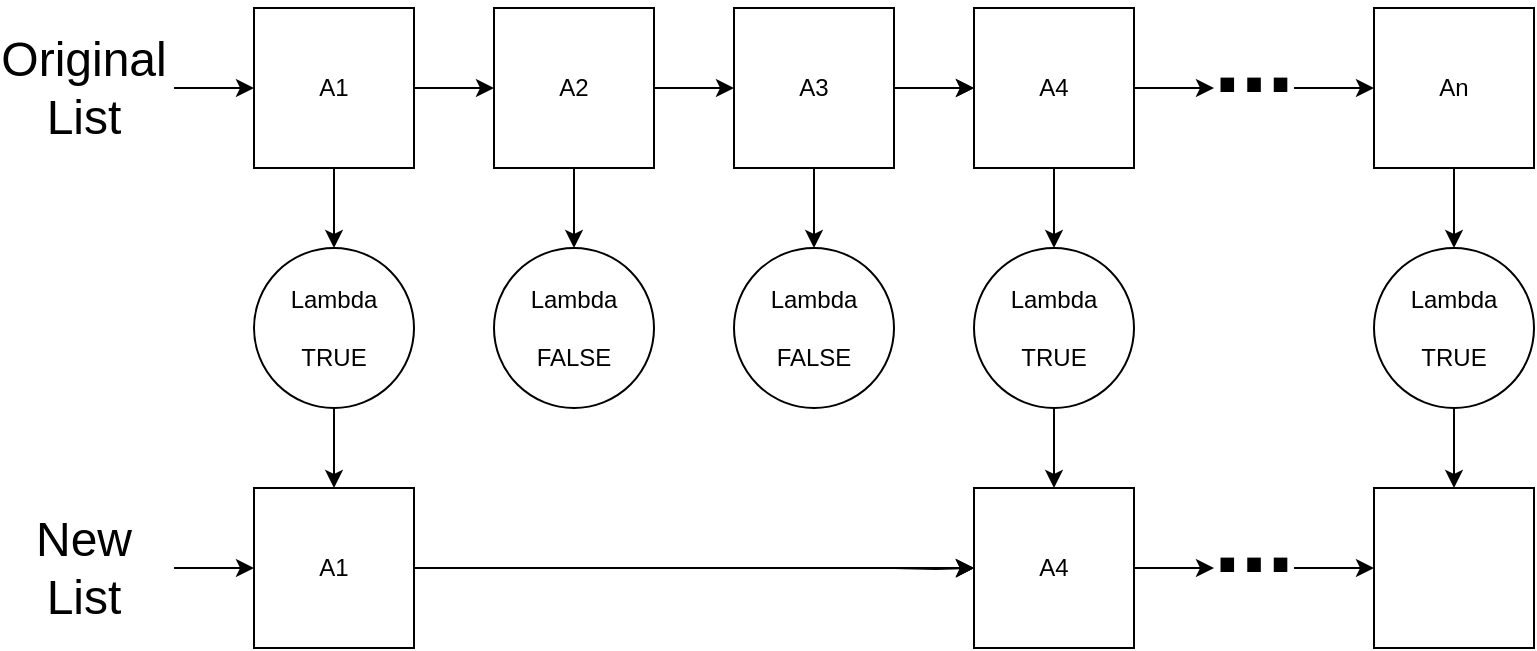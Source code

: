 <mxfile version="15.4.0" type="device"><diagram id="3NiHDR6TNe4F3CWg4E6x" name="Page-1"><mxGraphModel dx="768" dy="482" grid="1" gridSize="10" guides="1" tooltips="1" connect="1" arrows="1" fold="1" page="1" pageScale="1" pageWidth="850" pageHeight="1100" math="0" shadow="0"><root><mxCell id="0"/><mxCell id="1" parent="0"/><mxCell id="TmKJ0Zh9QFKf8AATux8c-1" style="edgeStyle=orthogonalEdgeStyle;rounded=0;orthogonalLoop=1;jettySize=auto;html=1;exitX=0;exitY=0.5;exitDx=0;exitDy=0;startArrow=classic;startFill=1;endArrow=none;endFill=0;" edge="1" parent="1" source="TmKJ0Zh9QFKf8AATux8c-3"><mxGeometry relative="1" as="geometry"><mxPoint x="105" y="160" as="targetPoint"/></mxGeometry></mxCell><mxCell id="TmKJ0Zh9QFKf8AATux8c-2" style="edgeStyle=orthogonalEdgeStyle;rounded=0;orthogonalLoop=1;jettySize=auto;html=1;exitX=0.5;exitY=1;exitDx=0;exitDy=0;entryX=0.5;entryY=0;entryDx=0;entryDy=0;startArrow=none;startFill=0;endArrow=classic;endFill=1;" edge="1" parent="1" source="TmKJ0Zh9QFKf8AATux8c-3" target="TmKJ0Zh9QFKf8AATux8c-20"><mxGeometry relative="1" as="geometry"/></mxCell><mxCell id="TmKJ0Zh9QFKf8AATux8c-3" value="A1" style="whiteSpace=wrap;html=1;aspect=fixed;" vertex="1" parent="1"><mxGeometry x="145" y="120" width="80" height="80" as="geometry"/></mxCell><mxCell id="TmKJ0Zh9QFKf8AATux8c-4" style="edgeStyle=orthogonalEdgeStyle;rounded=0;orthogonalLoop=1;jettySize=auto;html=1;exitX=0;exitY=0.5;exitDx=0;exitDy=0;entryX=1;entryY=0.5;entryDx=0;entryDy=0;startArrow=classic;startFill=1;endArrow=none;endFill=0;" edge="1" parent="1" source="TmKJ0Zh9QFKf8AATux8c-6" target="TmKJ0Zh9QFKf8AATux8c-3"><mxGeometry relative="1" as="geometry"/></mxCell><mxCell id="TmKJ0Zh9QFKf8AATux8c-5" value="" style="edgeStyle=orthogonalEdgeStyle;rounded=0;orthogonalLoop=1;jettySize=auto;html=1;startArrow=none;startFill=0;endArrow=classic;endFill=1;" edge="1" parent="1" source="TmKJ0Zh9QFKf8AATux8c-6" target="TmKJ0Zh9QFKf8AATux8c-22"><mxGeometry relative="1" as="geometry"/></mxCell><mxCell id="TmKJ0Zh9QFKf8AATux8c-6" value="A2" style="whiteSpace=wrap;html=1;aspect=fixed;" vertex="1" parent="1"><mxGeometry x="265" y="120" width="80" height="80" as="geometry"/></mxCell><mxCell id="TmKJ0Zh9QFKf8AATux8c-7" style="edgeStyle=orthogonalEdgeStyle;rounded=0;orthogonalLoop=1;jettySize=auto;html=1;exitX=0;exitY=0.5;exitDx=0;exitDy=0;entryX=1;entryY=0.5;entryDx=0;entryDy=0;startArrow=classic;startFill=1;endArrow=none;endFill=0;" edge="1" parent="1" source="TmKJ0Zh9QFKf8AATux8c-10" target="TmKJ0Zh9QFKf8AATux8c-6"><mxGeometry relative="1" as="geometry"/></mxCell><mxCell id="TmKJ0Zh9QFKf8AATux8c-8" value="" style="edgeStyle=orthogonalEdgeStyle;rounded=0;orthogonalLoop=1;jettySize=auto;html=1;startArrow=none;startFill=0;endArrow=classic;endFill=1;" edge="1" parent="1" source="TmKJ0Zh9QFKf8AATux8c-10" target="TmKJ0Zh9QFKf8AATux8c-24"><mxGeometry relative="1" as="geometry"/></mxCell><mxCell id="TmKJ0Zh9QFKf8AATux8c-9" value="" style="edgeStyle=orthogonalEdgeStyle;rounded=0;orthogonalLoop=1;jettySize=auto;html=1;startArrow=none;startFill=0;endArrow=classic;endFill=1;" edge="1" parent="1" source="TmKJ0Zh9QFKf8AATux8c-10" target="TmKJ0Zh9QFKf8AATux8c-14"><mxGeometry relative="1" as="geometry"/></mxCell><mxCell id="TmKJ0Zh9QFKf8AATux8c-10" value="A3" style="whiteSpace=wrap;html=1;aspect=fixed;" vertex="1" parent="1"><mxGeometry x="385" y="120" width="80" height="80" as="geometry"/></mxCell><mxCell id="TmKJ0Zh9QFKf8AATux8c-11" style="edgeStyle=orthogonalEdgeStyle;rounded=0;orthogonalLoop=1;jettySize=auto;html=1;exitX=0;exitY=0.5;exitDx=0;exitDy=0;startArrow=classic;startFill=1;endArrow=none;endFill=0;" edge="1" parent="1" source="TmKJ0Zh9QFKf8AATux8c-14"><mxGeometry relative="1" as="geometry"><mxPoint x="475" y="160" as="targetPoint"/></mxGeometry></mxCell><mxCell id="TmKJ0Zh9QFKf8AATux8c-12" style="edgeStyle=orthogonalEdgeStyle;rounded=0;orthogonalLoop=1;jettySize=auto;html=1;exitX=1;exitY=0.5;exitDx=0;exitDy=0;startArrow=none;startFill=0;endArrow=classic;endFill=1;" edge="1" parent="1" source="TmKJ0Zh9QFKf8AATux8c-14"><mxGeometry relative="1" as="geometry"><mxPoint x="625" y="160" as="targetPoint"/></mxGeometry></mxCell><mxCell id="TmKJ0Zh9QFKf8AATux8c-13" value="" style="edgeStyle=orthogonalEdgeStyle;rounded=0;orthogonalLoop=1;jettySize=auto;html=1;startArrow=none;startFill=0;endArrow=classic;endFill=1;" edge="1" parent="1" source="TmKJ0Zh9QFKf8AATux8c-14" target="TmKJ0Zh9QFKf8AATux8c-26"><mxGeometry relative="1" as="geometry"/></mxCell><mxCell id="TmKJ0Zh9QFKf8AATux8c-14" value="A4" style="whiteSpace=wrap;html=1;aspect=fixed;" vertex="1" parent="1"><mxGeometry x="505" y="120" width="80" height="80" as="geometry"/></mxCell><mxCell id="TmKJ0Zh9QFKf8AATux8c-15" style="edgeStyle=orthogonalEdgeStyle;rounded=0;orthogonalLoop=1;jettySize=auto;html=1;exitX=0;exitY=0.5;exitDx=0;exitDy=0;startArrow=classic;startFill=1;endArrow=none;endFill=0;" edge="1" parent="1" source="TmKJ0Zh9QFKf8AATux8c-17"><mxGeometry relative="1" as="geometry"><mxPoint x="665" y="160" as="targetPoint"/></mxGeometry></mxCell><mxCell id="TmKJ0Zh9QFKf8AATux8c-16" value="" style="edgeStyle=orthogonalEdgeStyle;rounded=0;orthogonalLoop=1;jettySize=auto;html=1;startArrow=none;startFill=0;endArrow=classic;endFill=1;" edge="1" parent="1" source="TmKJ0Zh9QFKf8AATux8c-17" target="TmKJ0Zh9QFKf8AATux8c-29"><mxGeometry relative="1" as="geometry"/></mxCell><mxCell id="TmKJ0Zh9QFKf8AATux8c-17" value="An" style="whiteSpace=wrap;html=1;aspect=fixed;" vertex="1" parent="1"><mxGeometry x="705" y="120" width="80" height="80" as="geometry"/></mxCell><mxCell id="TmKJ0Zh9QFKf8AATux8c-18" value="&lt;b&gt;&lt;font style=&quot;font-size: 48px&quot;&gt;...&lt;/font&gt;&lt;/b&gt;" style="text;html=1;strokeColor=none;fillColor=none;align=center;verticalAlign=middle;whiteSpace=wrap;rounded=0;" vertex="1" parent="1"><mxGeometry x="615" y="130" width="60" height="30" as="geometry"/></mxCell><mxCell id="TmKJ0Zh9QFKf8AATux8c-81" value="" style="edgeStyle=orthogonalEdgeStyle;rounded=0;orthogonalLoop=1;jettySize=auto;html=1;" edge="1" parent="1" source="TmKJ0Zh9QFKf8AATux8c-20" target="TmKJ0Zh9QFKf8AATux8c-68"><mxGeometry relative="1" as="geometry"/></mxCell><mxCell id="TmKJ0Zh9QFKf8AATux8c-20" value="Lambda&lt;br&gt;&lt;br&gt;TRUE" style="ellipse;whiteSpace=wrap;html=1;aspect=fixed;" vertex="1" parent="1"><mxGeometry x="145" y="240" width="80" height="80" as="geometry"/></mxCell><mxCell id="TmKJ0Zh9QFKf8AATux8c-22" value="Lambda&lt;br&gt;&lt;br&gt;FALSE" style="ellipse;whiteSpace=wrap;html=1;aspect=fixed;" vertex="1" parent="1"><mxGeometry x="265" y="240" width="80" height="80" as="geometry"/></mxCell><mxCell id="TmKJ0Zh9QFKf8AATux8c-24" value="Lambda&lt;br&gt;&lt;br&gt;FALSE" style="ellipse;whiteSpace=wrap;html=1;aspect=fixed;" vertex="1" parent="1"><mxGeometry x="385" y="240" width="80" height="80" as="geometry"/></mxCell><mxCell id="TmKJ0Zh9QFKf8AATux8c-84" value="" style="edgeStyle=orthogonalEdgeStyle;rounded=0;orthogonalLoop=1;jettySize=auto;html=1;" edge="1" parent="1" source="TmKJ0Zh9QFKf8AATux8c-26" target="TmKJ0Zh9QFKf8AATux8c-76"><mxGeometry relative="1" as="geometry"/></mxCell><mxCell id="TmKJ0Zh9QFKf8AATux8c-26" value="Lambda&lt;br&gt;&lt;br&gt;TRUE" style="ellipse;whiteSpace=wrap;html=1;aspect=fixed;" vertex="1" parent="1"><mxGeometry x="505" y="240" width="80" height="80" as="geometry"/></mxCell><mxCell id="TmKJ0Zh9QFKf8AATux8c-85" value="" style="edgeStyle=orthogonalEdgeStyle;rounded=0;orthogonalLoop=1;jettySize=auto;html=1;" edge="1" parent="1" source="TmKJ0Zh9QFKf8AATux8c-29" target="TmKJ0Zh9QFKf8AATux8c-78"><mxGeometry relative="1" as="geometry"/></mxCell><mxCell id="TmKJ0Zh9QFKf8AATux8c-29" value="Lambda&lt;br&gt;&lt;br&gt;TRUE" style="ellipse;whiteSpace=wrap;html=1;aspect=fixed;" vertex="1" parent="1"><mxGeometry x="705" y="240" width="80" height="80" as="geometry"/></mxCell><mxCell id="TmKJ0Zh9QFKf8AATux8c-33" value="&lt;font style=&quot;font-size: 24px&quot;&gt;Original&lt;br&gt;List&lt;br&gt;&lt;/font&gt;" style="text;html=1;strokeColor=none;fillColor=none;align=center;verticalAlign=middle;whiteSpace=wrap;rounded=0;" vertex="1" parent="1"><mxGeometry x="30" y="145" width="60" height="30" as="geometry"/></mxCell><mxCell id="TmKJ0Zh9QFKf8AATux8c-67" style="edgeStyle=orthogonalEdgeStyle;rounded=0;orthogonalLoop=1;jettySize=auto;html=1;exitX=0;exitY=0.5;exitDx=0;exitDy=0;startArrow=classic;startFill=1;endArrow=none;endFill=0;" edge="1" parent="1" source="TmKJ0Zh9QFKf8AATux8c-68"><mxGeometry relative="1" as="geometry"><mxPoint x="105" y="400" as="targetPoint"/></mxGeometry></mxCell><mxCell id="TmKJ0Zh9QFKf8AATux8c-68" value="A1" style="whiteSpace=wrap;html=1;aspect=fixed;" vertex="1" parent="1"><mxGeometry x="145" y="360" width="80" height="80" as="geometry"/></mxCell><mxCell id="TmKJ0Zh9QFKf8AATux8c-69" style="edgeStyle=orthogonalEdgeStyle;rounded=0;orthogonalLoop=1;jettySize=auto;html=1;exitX=0;exitY=0.5;exitDx=0;exitDy=0;entryX=1;entryY=0.5;entryDx=0;entryDy=0;startArrow=classic;startFill=1;endArrow=none;endFill=0;" edge="1" parent="1" source="TmKJ0Zh9QFKf8AATux8c-76" target="TmKJ0Zh9QFKf8AATux8c-68"><mxGeometry relative="1" as="geometry"><mxPoint x="265" y="400" as="sourcePoint"/></mxGeometry></mxCell><mxCell id="TmKJ0Zh9QFKf8AATux8c-72" value="" style="edgeStyle=orthogonalEdgeStyle;rounded=0;orthogonalLoop=1;jettySize=auto;html=1;startArrow=none;startFill=0;endArrow=classic;endFill=1;" edge="1" parent="1" target="TmKJ0Zh9QFKf8AATux8c-76"><mxGeometry relative="1" as="geometry"><mxPoint x="465" y="400" as="sourcePoint"/></mxGeometry></mxCell><mxCell id="TmKJ0Zh9QFKf8AATux8c-74" style="edgeStyle=orthogonalEdgeStyle;rounded=0;orthogonalLoop=1;jettySize=auto;html=1;exitX=0;exitY=0.5;exitDx=0;exitDy=0;startArrow=classic;startFill=1;endArrow=none;endFill=0;" edge="1" parent="1" source="TmKJ0Zh9QFKf8AATux8c-76"><mxGeometry relative="1" as="geometry"><mxPoint x="475" y="400" as="targetPoint"/></mxGeometry></mxCell><mxCell id="TmKJ0Zh9QFKf8AATux8c-75" style="edgeStyle=orthogonalEdgeStyle;rounded=0;orthogonalLoop=1;jettySize=auto;html=1;exitX=1;exitY=0.5;exitDx=0;exitDy=0;startArrow=none;startFill=0;endArrow=classic;endFill=1;" edge="1" parent="1" source="TmKJ0Zh9QFKf8AATux8c-76"><mxGeometry relative="1" as="geometry"><mxPoint x="625" y="400" as="targetPoint"/></mxGeometry></mxCell><mxCell id="TmKJ0Zh9QFKf8AATux8c-76" value="A4" style="whiteSpace=wrap;html=1;aspect=fixed;" vertex="1" parent="1"><mxGeometry x="505" y="360" width="80" height="80" as="geometry"/></mxCell><mxCell id="TmKJ0Zh9QFKf8AATux8c-77" style="edgeStyle=orthogonalEdgeStyle;rounded=0;orthogonalLoop=1;jettySize=auto;html=1;exitX=0;exitY=0.5;exitDx=0;exitDy=0;startArrow=classic;startFill=1;endArrow=none;endFill=0;" edge="1" parent="1" source="TmKJ0Zh9QFKf8AATux8c-78"><mxGeometry relative="1" as="geometry"><mxPoint x="665" y="400" as="targetPoint"/></mxGeometry></mxCell><mxCell id="TmKJ0Zh9QFKf8AATux8c-78" value="" style="whiteSpace=wrap;html=1;aspect=fixed;" vertex="1" parent="1"><mxGeometry x="705" y="360" width="80" height="80" as="geometry"/></mxCell><mxCell id="TmKJ0Zh9QFKf8AATux8c-79" value="&lt;b&gt;&lt;font style=&quot;font-size: 48px&quot;&gt;...&lt;/font&gt;&lt;/b&gt;" style="text;html=1;strokeColor=none;fillColor=none;align=center;verticalAlign=middle;whiteSpace=wrap;rounded=0;" vertex="1" parent="1"><mxGeometry x="615" y="370" width="60" height="30" as="geometry"/></mxCell><mxCell id="TmKJ0Zh9QFKf8AATux8c-80" value="&lt;font style=&quot;font-size: 24px&quot;&gt;New&lt;br&gt;List&lt;br&gt;&lt;/font&gt;" style="text;html=1;strokeColor=none;fillColor=none;align=center;verticalAlign=middle;whiteSpace=wrap;rounded=0;" vertex="1" parent="1"><mxGeometry x="30" y="385" width="60" height="30" as="geometry"/></mxCell></root></mxGraphModel></diagram></mxfile>